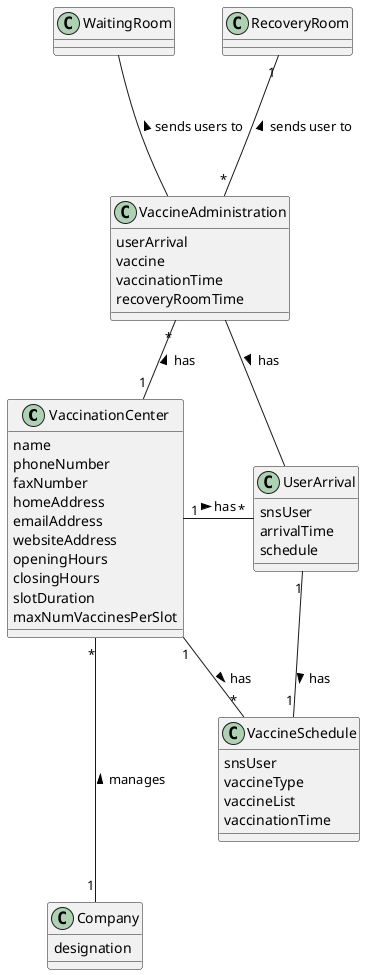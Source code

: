 @startuml
'https://plantuml.com/class-diagram

class VaccinationCenter{
name
phoneNumber
faxNumber
homeAddress
emailAddress
websiteAddress
openingHours
closingHours
slotDuration
maxNumVaccinesPerSlot
}

class Company{
designation
}

class UserArrival{
snsUser
arrivalTime
schedule
}

class VaccineAdministration{
userArrival
vaccine
vaccinationTime
recoveryRoomTime
}

class VaccineSchedule{
snsUser
vaccineType
vaccineList
vaccinationTime
}

Company "1" -up-- "*" VaccinationCenter : manages >

VaccinationCenter "1" -up- "*" VaccineAdministration : has >
VaccinationCenter "1" -right- "*" UserArrival : has >
VaccinationCenter "1" -left- "*" VaccineSchedule : has >

VaccineAdministration "*" -up-- "1" RecoveryRoom : sends user to >
VaccineAdministration -up-- WaitingRoom : sends users to >

VaccineAdministration -- UserArrival : has >
UserArrival "1" -- "1" VaccineSchedule : has >
@enduml